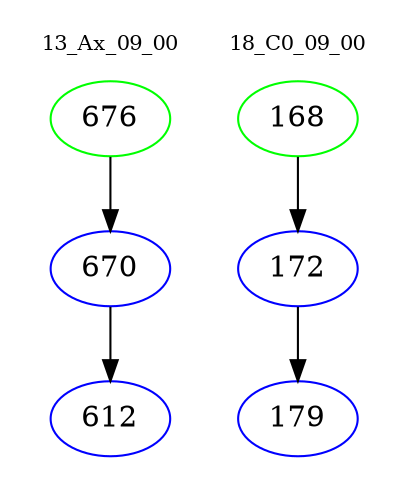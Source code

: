 digraph{
subgraph cluster_0 {
color = white
label = "13_Ax_09_00";
fontsize=10;
T0_676 [label="676", color="green"]
T0_676 -> T0_670 [color="black"]
T0_670 [label="670", color="blue"]
T0_670 -> T0_612 [color="black"]
T0_612 [label="612", color="blue"]
}
subgraph cluster_1 {
color = white
label = "18_C0_09_00";
fontsize=10;
T1_168 [label="168", color="green"]
T1_168 -> T1_172 [color="black"]
T1_172 [label="172", color="blue"]
T1_172 -> T1_179 [color="black"]
T1_179 [label="179", color="blue"]
}
}
